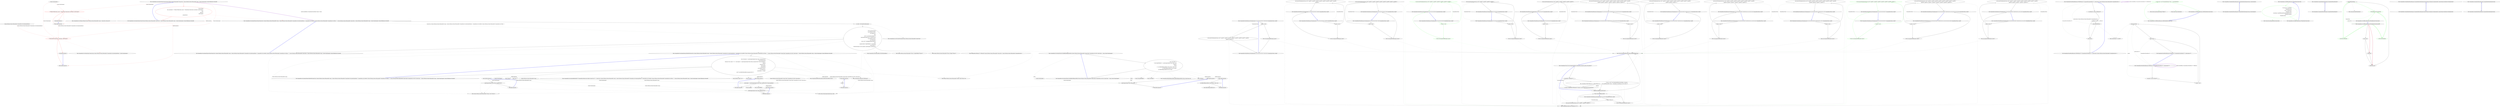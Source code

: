 digraph  {
n61 [label="System.StringComparer", span=""];
n62 [label="System.Collections.Generic.IEnumerable<CommandLine.Core.OptionSpecification>", span=""];
n63 [label="System.Collections.Generic.IEnumerable<string>", span=""];
n64 [label="System.StringComparer", span=""];
n65 [label="System.Collections.Generic.IEnumerable<System.Tuple<CommandLine.Core.Verb, System.Type>>", span=""];
n66 [label=string, span=""];
n67 [label="System.StringComparer", span=""];
n0 [cluster="CommandLine.Core.InstanceChooser.Choose(System.Collections.Generic.IEnumerable<System.Type>, System.Collections.Generic.IEnumerable<string>, System.StringComparer, System.Globalization.CultureInfo)", label="Entry CommandLine.Core.InstanceChooser.Choose(System.Collections.Generic.IEnumerable<System.Type>, System.Collections.Generic.IEnumerable<string>, System.StringComparer, System.Globalization.CultureInfo)", span="12-12"];
n1 [cluster="CommandLine.Core.InstanceChooser.Choose(System.Collections.Generic.IEnumerable<System.Type>, System.Collections.Generic.IEnumerable<string>, System.StringComparer, System.Globalization.CultureInfo)", color=red, community=0, label="0: return Choose(\r\n                (args, optionSpecs) => Tokenizer.Tokenize(args, name => NameLookup.Contains(name, optionSpecs, nameComparer)),\r\n                types,\r\n                arguments,\r\n                nameComparer,\r\n                parsingCulture);", span="18-23"];
n5 [cluster="lambda expression", color=red, community=0, label="0: Tokenizer.Tokenize(args, name => NameLookup.Contains(name, optionSpecs, nameComparer))", span="19-19"];
n9 [cluster="lambda expression", color=red, community=0, label="0: NameLookup.Contains(name, optionSpecs, nameComparer)", span="19-19"];
n2 [cluster="CommandLine.Core.InstanceChooser.Choose(System.Collections.Generic.IEnumerable<System.Type>, System.Collections.Generic.IEnumerable<string>, System.StringComparer, System.Globalization.CultureInfo)", label="Exit CommandLine.Core.InstanceChooser.Choose(System.Collections.Generic.IEnumerable<System.Type>, System.Collections.Generic.IEnumerable<string>, System.StringComparer, System.Globalization.CultureInfo)", span="12-12"];
n3 [cluster="CommandLine.Core.InstanceChooser.Choose(System.Func<System.Collections.Generic.IEnumerable<string>, System.Collections.Generic.IEnumerable<CommandLine.Core.OptionSpecification>, CommandLine.Core.StatePair<System.Collections.Generic.IEnumerable<CommandLine.Core.Token>>>, System.Collections.Generic.IEnumerable<System.Type>, System.Collections.Generic.IEnumerable<string>, System.StringComparer, System.Globalization.CultureInfo)", label="Entry CommandLine.Core.InstanceChooser.Choose(System.Func<System.Collections.Generic.IEnumerable<string>, System.Collections.Generic.IEnumerable<CommandLine.Core.OptionSpecification>, CommandLine.Core.StatePair<System.Collections.Generic.IEnumerable<CommandLine.Core.Token>>>, System.Collections.Generic.IEnumerable<System.Type>, System.Collections.Generic.IEnumerable<string>, System.StringComparer, System.Globalization.CultureInfo)", span="26-26"];
n4 [cluster="lambda expression", label="Entry lambda expression", span="19-19"];
n6 [cluster="lambda expression", label="Exit lambda expression", span="19-19"];
n7 [cluster="CommandLine.Core.Tokenizer.Tokenize(System.Collections.Generic.IEnumerable<string>, System.Func<string, bool>)", label="Entry CommandLine.Core.Tokenizer.Tokenize(System.Collections.Generic.IEnumerable<string>, System.Func<string, bool>)", span="11-11"];
n8 [cluster="lambda expression", label="Entry lambda expression", span="19-19"];
n10 [cluster="lambda expression", label="Exit lambda expression", span="19-19"];
n11 [cluster="CommandLine.Core.NameLookup.Contains(string, System.Collections.Generic.IEnumerable<CommandLine.Core.OptionSpecification>, System.StringComparer)", label="Entry CommandLine.Core.NameLookup.Contains(string, System.Collections.Generic.IEnumerable<CommandLine.Core.OptionSpecification>, System.StringComparer)", span="11-11"];
n12 [cluster="CommandLine.Core.InstanceChooser.Choose(System.Func<System.Collections.Generic.IEnumerable<string>, System.Collections.Generic.IEnumerable<CommandLine.Core.OptionSpecification>, CommandLine.Core.StatePair<System.Collections.Generic.IEnumerable<CommandLine.Core.Token>>>, System.Collections.Generic.IEnumerable<System.Type>, System.Collections.Generic.IEnumerable<string>, System.StringComparer, System.Globalization.CultureInfo)", label="var verbs = Verb.SelectFromTypes(types)", span="33-33"];
n13 [cluster="CommandLine.Core.InstanceChooser.Choose(System.Func<System.Collections.Generic.IEnumerable<string>, System.Collections.Generic.IEnumerable<CommandLine.Core.OptionSpecification>, CommandLine.Core.StatePair<System.Collections.Generic.IEnumerable<CommandLine.Core.Token>>>, System.Collections.Generic.IEnumerable<System.Type>, System.Collections.Generic.IEnumerable<string>, System.StringComparer, System.Globalization.CultureInfo)", label="return arguments.Empty()\r\n                ? new NotParsed<object>(\r\n                    new NullInstance(),\r\n                    types,\r\n                    new[] { new NoVerbSelectedError() })\r\n                : nameComparer.Equals(''help'', arguments.First())\r\n                   ? new NotParsed<object>(\r\n                       new NullInstance(),\r\n                       types, new[] { CreateHelpVerbRequestedError(\r\n                                        verbs,\r\n                                        arguments.Skip(1).SingleOrDefault() ?? string.Empty,\r\n                                        nameComparer) })\r\n                   : MatchVerb(tokenizer, verbs, arguments, nameComparer, parsingCulture);", span="35-47"];
n15 [cluster="CommandLine.Core.Verb.SelectFromTypes(System.Collections.Generic.IEnumerable<System.Type>)", label="Entry CommandLine.Core.Verb.SelectFromTypes(System.Collections.Generic.IEnumerable<System.Type>)", span="40-40"];
n14 [cluster="CommandLine.Core.InstanceChooser.Choose(System.Func<System.Collections.Generic.IEnumerable<string>, System.Collections.Generic.IEnumerable<CommandLine.Core.OptionSpecification>, CommandLine.Core.StatePair<System.Collections.Generic.IEnumerable<CommandLine.Core.Token>>>, System.Collections.Generic.IEnumerable<System.Type>, System.Collections.Generic.IEnumerable<string>, System.StringComparer, System.Globalization.CultureInfo)", label="Exit CommandLine.Core.InstanceChooser.Choose(System.Func<System.Collections.Generic.IEnumerable<string>, System.Collections.Generic.IEnumerable<CommandLine.Core.OptionSpecification>, CommandLine.Core.StatePair<System.Collections.Generic.IEnumerable<CommandLine.Core.Token>>>, System.Collections.Generic.IEnumerable<System.Type>, System.Collections.Generic.IEnumerable<string>, System.StringComparer, System.Globalization.CultureInfo)", span="26-26"];
n16 [cluster="System.Collections.Generic.IEnumerable<TSource>.Empty<TSource>()", label="Entry System.Collections.Generic.IEnumerable<TSource>.Empty<TSource>()", span="62-62"];
n17 [cluster="CommandLine.NotParsed<T>.NotParsed(T, System.Collections.Generic.IEnumerable<System.Type>, System.Collections.Generic.IEnumerable<CommandLine.Error>)", label="Entry CommandLine.NotParsed<T>.NotParsed(T, System.Collections.Generic.IEnumerable<System.Type>, System.Collections.Generic.IEnumerable<CommandLine.Error>)", span="136-136"];
n18 [cluster="CommandLine.NullInstance.NullInstance()", label="Entry CommandLine.NullInstance.NullInstance()", span="9-9"];
n19 [cluster="CommandLine.NoVerbSelectedError.NoVerbSelectedError()", label="Entry CommandLine.NoVerbSelectedError.NoVerbSelectedError()", span="406-406"];
n20 [cluster="System.Collections.Generic.IEnumerable<TSource>.First<TSource>()", label="Entry System.Collections.Generic.IEnumerable<TSource>.First<TSource>()", span="0-0"];
n21 [cluster="System.StringComparer.Equals(string, string)", label="Entry System.StringComparer.Equals(string, string)", span="0-0"];
n22 [cluster="System.Collections.Generic.IEnumerable<TSource>.Skip<TSource>(int)", label="Entry System.Collections.Generic.IEnumerable<TSource>.Skip<TSource>(int)", span="0-0"];
n23 [cluster="System.Collections.Generic.IEnumerable<TSource>.SingleOrDefault<TSource>()", label="Entry System.Collections.Generic.IEnumerable<TSource>.SingleOrDefault<TSource>()", span="0-0"];
n24 [cluster="CommandLine.Core.InstanceChooser.CreateHelpVerbRequestedError(System.Collections.Generic.IEnumerable<System.Tuple<CommandLine.Core.Verb, System.Type>>, string, System.StringComparer)", label="Entry CommandLine.Core.InstanceChooser.CreateHelpVerbRequestedError(System.Collections.Generic.IEnumerable<System.Tuple<CommandLine.Core.Verb, System.Type>>, string, System.StringComparer)", span="70-70"];
n25 [cluster="CommandLine.Core.InstanceChooser.MatchVerb(System.Func<System.Collections.Generic.IEnumerable<string>, System.Collections.Generic.IEnumerable<CommandLine.Core.OptionSpecification>, CommandLine.Core.StatePair<System.Collections.Generic.IEnumerable<CommandLine.Core.Token>>>, System.Collections.Generic.IEnumerable<System.Tuple<CommandLine.Core.Verb, System.Type>>, System.Collections.Generic.IEnumerable<string>, System.StringComparer, System.Globalization.CultureInfo)", label="Entry CommandLine.Core.InstanceChooser.MatchVerb(System.Func<System.Collections.Generic.IEnumerable<string>, System.Collections.Generic.IEnumerable<CommandLine.Core.OptionSpecification>, CommandLine.Core.StatePair<System.Collections.Generic.IEnumerable<CommandLine.Core.Token>>>, System.Collections.Generic.IEnumerable<System.Tuple<CommandLine.Core.Verb, System.Type>>, System.Collections.Generic.IEnumerable<string>, System.StringComparer, System.Globalization.CultureInfo)", span="50-50"];
n26 [cluster="CommandLine.Core.InstanceChooser.MatchVerb(System.Func<System.Collections.Generic.IEnumerable<string>, System.Collections.Generic.IEnumerable<CommandLine.Core.OptionSpecification>, CommandLine.Core.StatePair<System.Collections.Generic.IEnumerable<CommandLine.Core.Token>>>, System.Collections.Generic.IEnumerable<System.Tuple<CommandLine.Core.Verb, System.Type>>, System.Collections.Generic.IEnumerable<string>, System.StringComparer, System.Globalization.CultureInfo)", label="return verbs.Any(a => nameComparer.Equals(a.Item1.Name, arguments.First()))\r\n                ? InstanceBuilder.Build(\r\n                    Maybe.Just<Func<object>>(() => verbs.Single(v => nameComparer.Equals(v.Item1.Name, arguments.First())).Item2.AutoDefault()),\r\n                    tokenizer,\r\n                    arguments.Skip(1),\r\n                    nameComparer,\r\n                    parsingCulture)\r\n                : new NotParsed<object>(\r\n                    new NullInstance(),\r\n                    verbs.Select(v => v.Item2),\r\n                    new[] { new BadVerbSelectedError(arguments.First()) });", span="57-67"];
n35 [cluster="lambda expression", label="nameComparer.Equals(a.Item1.Name, arguments.First())", span="57-57"];
n38 [cluster="lambda expression", label="verbs.Single(v => nameComparer.Equals(v.Item1.Name, arguments.First())).Item2.AutoDefault()", span="59-59"];
n43 [cluster="lambda expression", label="nameComparer.Equals(v.Item1.Name, arguments.First())", span="59-59"];
n27 [cluster="CommandLine.Core.InstanceChooser.MatchVerb(System.Func<System.Collections.Generic.IEnumerable<string>, System.Collections.Generic.IEnumerable<CommandLine.Core.OptionSpecification>, CommandLine.Core.StatePair<System.Collections.Generic.IEnumerable<CommandLine.Core.Token>>>, System.Collections.Generic.IEnumerable<System.Tuple<CommandLine.Core.Verb, System.Type>>, System.Collections.Generic.IEnumerable<string>, System.StringComparer, System.Globalization.CultureInfo)", label="Exit CommandLine.Core.InstanceChooser.MatchVerb(System.Func<System.Collections.Generic.IEnumerable<string>, System.Collections.Generic.IEnumerable<CommandLine.Core.OptionSpecification>, CommandLine.Core.StatePair<System.Collections.Generic.IEnumerable<CommandLine.Core.Token>>>, System.Collections.Generic.IEnumerable<System.Tuple<CommandLine.Core.Verb, System.Type>>, System.Collections.Generic.IEnumerable<string>, System.StringComparer, System.Globalization.CultureInfo)", span="50-50"];
n28 [cluster="Unk.Any", label="Entry Unk.Any", span=""];
n29 [cluster="Unk.>", label="Entry Unk.>", span=""];
n30 [cluster="CommandLine.Core.InstanceBuilder.Build<T>(CommandLine.Infrastructure.Maybe<System.Func<T>>, System.Func<System.Collections.Generic.IEnumerable<string>, System.Collections.Generic.IEnumerable<CommandLine.Core.OptionSpecification>, CommandLine.Core.StatePair<System.Collections.Generic.IEnumerable<CommandLine.Core.Token>>>, System.Collections.Generic.IEnumerable<string>, System.StringComparer, System.Globalization.CultureInfo)", label="Entry CommandLine.Core.InstanceBuilder.Build<T>(CommandLine.Infrastructure.Maybe<System.Func<T>>, System.Func<System.Collections.Generic.IEnumerable<string>, System.Collections.Generic.IEnumerable<CommandLine.Core.OptionSpecification>, CommandLine.Core.StatePair<System.Collections.Generic.IEnumerable<CommandLine.Core.Token>>>, System.Collections.Generic.IEnumerable<string>, System.StringComparer, System.Globalization.CultureInfo)", span="34-34"];
n31 [cluster="NotParsed<object>.cstr", label="Entry NotParsed<object>.cstr", span=""];
n32 [cluster="Unk.Select", label="Entry Unk.Select", span=""];
n33 [cluster="CommandLine.BadVerbSelectedError.BadVerbSelectedError(string)", label="Entry CommandLine.BadVerbSelectedError.BadVerbSelectedError(string)", span="342-342"];
n34 [cluster="lambda expression", label="Entry lambda expression", span="57-57"];
n37 [cluster="lambda expression", label="Entry lambda expression", span="59-59"];
n45 [cluster="lambda expression", label="Entry lambda expression", span="66-66"];
n36 [cluster="lambda expression", label="Exit lambda expression", span="57-57"];
n39 [cluster="lambda expression", label="Exit lambda expression", span="59-59"];
n40 [cluster="Unk.Single", label="Entry Unk.Single", span=""];
n41 [cluster="Unk.AutoDefault", label="Entry Unk.AutoDefault", span=""];
n42 [cluster="lambda expression", label="Entry lambda expression", span="59-59"];
n44 [cluster="lambda expression", label="Exit lambda expression", span="59-59"];
n46 [cluster="lambda expression", label="v.Item2", span="66-66"];
n47 [cluster="lambda expression", label="Exit lambda expression", span="66-66"];
n48 [cluster="CommandLine.Core.InstanceChooser.CreateHelpVerbRequestedError(System.Collections.Generic.IEnumerable<System.Tuple<CommandLine.Core.Verb, System.Type>>, string, System.StringComparer)", label="return verb.Length > 0\r\n                      ? verbs.SingleOrDefault(v => nameComparer.Equals(v.Item1.Name, verb))\r\n                             .ToMaybe()\r\n                             .Return(\r\n                                 v => new HelpVerbRequestedError(v.Item1.Name, v.Item2, true),\r\n                                 new HelpVerbRequestedError(null, null, false))\r\n                      : new HelpVerbRequestedError(null, null, false);", span="75-81"];
n55 [cluster="lambda expression", label="nameComparer.Equals(v.Item1.Name, verb)", span="76-76"];
n49 [cluster="CommandLine.Core.InstanceChooser.CreateHelpVerbRequestedError(System.Collections.Generic.IEnumerable<System.Tuple<CommandLine.Core.Verb, System.Type>>, string, System.StringComparer)", label="Exit CommandLine.Core.InstanceChooser.CreateHelpVerbRequestedError(System.Collections.Generic.IEnumerable<System.Tuple<CommandLine.Core.Verb, System.Type>>, string, System.StringComparer)", span="70-70"];
n50 [cluster="Unk.SingleOrDefault", label="Entry Unk.SingleOrDefault", span=""];
n51 [cluster="Unk.ToMaybe", label="Entry Unk.ToMaybe", span=""];
n52 [cluster="CommandLine.HelpVerbRequestedError.HelpVerbRequestedError(string, System.Type, bool)", label="Entry CommandLine.HelpVerbRequestedError.HelpVerbRequestedError(string, System.Type, bool)", span="368-368"];
n53 [cluster="Unk.Return", label="Entry Unk.Return", span=""];
n54 [cluster="lambda expression", label="Entry lambda expression", span="76-76"];
n57 [cluster="lambda expression", label="Entry lambda expression", span="79-79"];
n56 [cluster="lambda expression", label="Exit lambda expression", span="76-76"];
n58 [cluster="lambda expression", label="new HelpVerbRequestedError(v.Item1.Name, v.Item2, true)", span="79-79"];
n59 [cluster="lambda expression", label="Exit lambda expression", span="79-79"];
n60 [cluster="HelpVerbRequestedError.cstr", label="Entry HelpVerbRequestedError.cstr", span=""];
m0_42 [cluster="CommandLine.ParserExtensions.ParseArguments<T1, T2, T3, T4, T5, T6, T7, T8, T9, T10>(CommandLine.Parser, string[])", file="InstanceChooserTests.cs", label="Entry CommandLine.ParserExtensions.ParseArguments<T1, T2, T3, T4, T5, T6, T7, T8, T9, T10>(CommandLine.Parser, string[])", span="221-221"];
m0_45 [cluster="CommandLine.ParserExtensions.ParseArguments<T1, T2, T3, T4, T5, T6, T7, T8, T9, T10>(CommandLine.Parser, string[])", file="InstanceChooserTests.cs", label="return parser.ParseArguments(args, new[] { typeof(T1), typeof(T2), typeof(T3), typeof(T4), typeof(T5), typeof(T6), typeof(T7), typeof(T8),\r\n                typeof(T9), typeof(T10) });", span="225-226"];
m0_44 [cluster="CommandLine.ParserExtensions.ParseArguments<T1, T2, T3, T4, T5, T6, T7, T8, T9, T10>(CommandLine.Parser, string[])", file="InstanceChooserTests.cs", label="throw new ArgumentNullException(''parser'');", span="223-223"];
m0_43 [cluster="CommandLine.ParserExtensions.ParseArguments<T1, T2, T3, T4, T5, T6, T7, T8, T9, T10>(CommandLine.Parser, string[])", file="InstanceChooserTests.cs", label="parser == null", span="223-223"];
m0_46 [cluster="CommandLine.ParserExtensions.ParseArguments<T1, T2, T3, T4, T5, T6, T7, T8, T9, T10>(CommandLine.Parser, string[])", file="InstanceChooserTests.cs", label="Exit CommandLine.ParserExtensions.ParseArguments<T1, T2, T3, T4, T5, T6, T7, T8, T9, T10>(CommandLine.Parser, string[])", span="221-221"];
m0_47 [cluster="CommandLine.ParserExtensions.ParseArguments<T1, T2, T3, T4, T5, T6, T7, T8, T9, T10, T11>(CommandLine.Parser, string[])", file="InstanceChooserTests.cs", label="Entry CommandLine.ParserExtensions.ParseArguments<T1, T2, T3, T4, T5, T6, T7, T8, T9, T10, T11>(CommandLine.Parser, string[])", span="251-251"];
m0_50 [cluster="CommandLine.ParserExtensions.ParseArguments<T1, T2, T3, T4, T5, T6, T7, T8, T9, T10, T11>(CommandLine.Parser, string[])", file="InstanceChooserTests.cs", label="return parser.ParseArguments(args, new[] { typeof(T1), typeof(T2), typeof(T3), typeof(T4), typeof(T5), typeof(T6), typeof(T7), typeof(T8),\r\n                typeof(T9), typeof(T10), typeof(T11) });", span="255-256"];
m0_49 [cluster="CommandLine.ParserExtensions.ParseArguments<T1, T2, T3, T4, T5, T6, T7, T8, T9, T10, T11>(CommandLine.Parser, string[])", file="InstanceChooserTests.cs", label="throw new ArgumentNullException(''parser'');", span="253-253"];
m0_48 [cluster="CommandLine.ParserExtensions.ParseArguments<T1, T2, T3, T4, T5, T6, T7, T8, T9, T10, T11>(CommandLine.Parser, string[])", file="InstanceChooserTests.cs", label="parser == null", span="253-253"];
m0_51 [cluster="CommandLine.ParserExtensions.ParseArguments<T1, T2, T3, T4, T5, T6, T7, T8, T9, T10, T11>(CommandLine.Parser, string[])", file="InstanceChooserTests.cs", label="Exit CommandLine.ParserExtensions.ParseArguments<T1, T2, T3, T4, T5, T6, T7, T8, T9, T10, T11>(CommandLine.Parser, string[])", span="251-251"];
m0_62 [cluster="CommandLine.ParserExtensions.ParseArguments<T1, T2, T3, T4, T5, T6, T7, T8, T9, T10, T11, T12, T13, T14>(CommandLine.Parser, string[])", file="InstanceChooserTests.cs", label="Entry CommandLine.ParserExtensions.ParseArguments<T1, T2, T3, T4, T5, T6, T7, T8, T9, T10, T11, T12, T13, T14>(CommandLine.Parser, string[])", span="347-347"];
m0_65 [cluster="CommandLine.ParserExtensions.ParseArguments<T1, T2, T3, T4, T5, T6, T7, T8, T9, T10, T11, T12, T13, T14>(CommandLine.Parser, string[])", file="InstanceChooserTests.cs", label="return parser.ParseArguments(args, new[] { typeof(T1), typeof(T2), typeof(T3), typeof(T4), typeof(T5), typeof(T6), typeof(T7), typeof(T8),\r\n                typeof(T9), typeof(T10), typeof(T11), typeof(T12), typeof(T13), typeof(T14) });", span="351-352"];
m0_64 [cluster="CommandLine.ParserExtensions.ParseArguments<T1, T2, T3, T4, T5, T6, T7, T8, T9, T10, T11, T12, T13, T14>(CommandLine.Parser, string[])", file="InstanceChooserTests.cs", label="throw new ArgumentNullException(''parser'');", span="349-349"];
m0_63 [cluster="CommandLine.ParserExtensions.ParseArguments<T1, T2, T3, T4, T5, T6, T7, T8, T9, T10, T11, T12, T13, T14>(CommandLine.Parser, string[])", file="InstanceChooserTests.cs", label="parser == null", span="349-349"];
m0_66 [cluster="CommandLine.ParserExtensions.ParseArguments<T1, T2, T3, T4, T5, T6, T7, T8, T9, T10, T11, T12, T13, T14>(CommandLine.Parser, string[])", file="InstanceChooserTests.cs", label="Exit CommandLine.ParserExtensions.ParseArguments<T1, T2, T3, T4, T5, T6, T7, T8, T9, T10, T11, T12, T13, T14>(CommandLine.Parser, string[])", span="347-347"];
m0_6 [cluster="CommandLine.Infrastructure.Maybe.Just<T>(T)", file="InstanceChooserTests.cs", label="Entry CommandLine.Infrastructure.Maybe.Just<T>(T)", span="68-68"];
m0_0 [cluster="CommandLine.Tests.Unit.Core.NameLookupTests.Lookup_name_of_sequence_option_with_separator()", file="InstanceChooserTests.cs", label="Entry CommandLine.Tests.Unit.Core.NameLookupTests.Lookup_name_of_sequence_option_with_separator()", span="14-14"];
m0_3 [cluster="CommandLine.Tests.Unit.Core.NameLookupTests.Lookup_name_of_sequence_option_with_separator()", file="InstanceChooserTests.cs", label="var result = NameLookup.WithSeparator(''string-seq'', specs, StringComparer.InvariantCulture)", span="22-22"];
m0_2 [cluster="CommandLine.Tests.Unit.Core.NameLookupTests.Lookup_name_of_sequence_option_with_separator()", file="InstanceChooserTests.cs", label="var specs = new[] { new OptionSpecification(string.Empty, ''string-seq'',\r\n                false, string.Empty, Maybe.Nothing<int>(), Maybe.Nothing<int>(), '.', null, typeof(IEnumerable<string>), string.Empty, string.Empty, new List<string>())}", span="18-19"];
m0_1 [cluster="CommandLine.Tests.Unit.Core.NameLookupTests.Lookup_name_of_sequence_option_with_separator()", file="InstanceChooserTests.cs", label="var expected = Maybe.Just(''.'')", span="17-17"];
m0_4 [cluster="CommandLine.Tests.Unit.Core.NameLookupTests.Lookup_name_of_sequence_option_with_separator()", file="InstanceChooserTests.cs", label="expected.ShouldBeEquivalentTo(result)", span="25-25"];
m0_27 [cluster="CommandLine.ParserExtensions.ParseArguments<T1, T2, T3, T4, T5, T6, T7>(CommandLine.Parser, string[])", file="InstanceChooserTests.cs", label="Entry CommandLine.ParserExtensions.ParseArguments<T1, T2, T3, T4, T5, T6, T7>(CommandLine.Parser, string[])", span="139-139"];
m0_28 [cluster="CommandLine.ParserExtensions.ParseArguments<T1, T2, T3, T4, T5, T6, T7>(CommandLine.Parser, string[])", color=green, community=0, file="InstanceChooserTests.cs", label="0: parser == null", span="141-141"];
m0_29 [cluster="CommandLine.ParserExtensions.ParseArguments<T1, T2, T3, T4, T5, T6, T7>(CommandLine.Parser, string[])", color=green, community=0, file="InstanceChooserTests.cs", label="0: throw new ArgumentNullException(''parser'');", span="141-141"];
m0_30 [cluster="CommandLine.ParserExtensions.ParseArguments<T1, T2, T3, T4, T5, T6, T7>(CommandLine.Parser, string[])", color=green, community=0, file="InstanceChooserTests.cs", label="0: return parser.ParseArguments(args, new[] { typeof(T1), typeof(T2), typeof(T3), typeof(T4), typeof(T5), typeof(T6), typeof(T7) });", span="143-143"];
m0_31 [cluster="CommandLine.ParserExtensions.ParseArguments<T1, T2, T3, T4, T5, T6, T7>(CommandLine.Parser, string[])", file="InstanceChooserTests.cs", label="Exit CommandLine.ParserExtensions.ParseArguments<T1, T2, T3, T4, T5, T6, T7>(CommandLine.Parser, string[])", span="139-139"];
m0_37 [cluster="CommandLine.ParserExtensions.ParseArguments<T1, T2, T3, T4, T5, T6, T7, T8, T9>(CommandLine.Parser, string[])", file="InstanceChooserTests.cs", label="Entry CommandLine.ParserExtensions.ParseArguments<T1, T2, T3, T4, T5, T6, T7, T8, T9>(CommandLine.Parser, string[])", span="192-192"];
m0_40 [cluster="CommandLine.ParserExtensions.ParseArguments<T1, T2, T3, T4, T5, T6, T7, T8, T9>(CommandLine.Parser, string[])", file="InstanceChooserTests.cs", label="return parser.ParseArguments(args, new[] { typeof(T1), typeof(T2), typeof(T3), typeof(T4), typeof(T5), typeof(T6), typeof(T7), typeof(T8),\r\n                typeof(T9) });", span="196-197"];
m0_39 [cluster="CommandLine.ParserExtensions.ParseArguments<T1, T2, T3, T4, T5, T6, T7, T8, T9>(CommandLine.Parser, string[])", file="InstanceChooserTests.cs", label="throw new ArgumentNullException(''parser'');", span="194-194"];
m0_38 [cluster="CommandLine.ParserExtensions.ParseArguments<T1, T2, T3, T4, T5, T6, T7, T8, T9>(CommandLine.Parser, string[])", file="InstanceChooserTests.cs", label="parser == null", span="194-194"];
m0_41 [cluster="CommandLine.ParserExtensions.ParseArguments<T1, T2, T3, T4, T5, T6, T7, T8, T9>(CommandLine.Parser, string[])", file="InstanceChooserTests.cs", label="Exit CommandLine.ParserExtensions.ParseArguments<T1, T2, T3, T4, T5, T6, T7, T8, T9>(CommandLine.Parser, string[])", span="192-192"];
m0_22 [cluster="CommandLine.ParserExtensions.ParseArguments<T1, T2, T3, T4, T5, T6>(CommandLine.Parser, string[])", file="InstanceChooserTests.cs", label="Entry CommandLine.ParserExtensions.ParseArguments<T1, T2, T3, T4, T5, T6>(CommandLine.Parser, string[])", span="114-114"];
m0_23 [cluster="CommandLine.ParserExtensions.ParseArguments<T1, T2, T3, T4, T5, T6>(CommandLine.Parser, string[])", color=green, community=0, file="InstanceChooserTests.cs", label="0: parser == null", span="116-116"];
m0_24 [cluster="CommandLine.ParserExtensions.ParseArguments<T1, T2, T3, T4, T5, T6>(CommandLine.Parser, string[])", color=green, community=0, file="InstanceChooserTests.cs", label="0: throw new ArgumentNullException(''parser'');", span="116-116"];
m0_25 [cluster="CommandLine.ParserExtensions.ParseArguments<T1, T2, T3, T4, T5, T6>(CommandLine.Parser, string[])", color=green, community=0, file="InstanceChooserTests.cs", label="0: return parser.ParseArguments(args, new[] { typeof(T1), typeof(T2), typeof(T3), typeof(T4), typeof(T5), typeof(T6) });", span="118-118"];
m0_26 [cluster="CommandLine.ParserExtensions.ParseArguments<T1, T2, T3, T4, T5, T6>(CommandLine.Parser, string[])", file="InstanceChooserTests.cs", label="Exit CommandLine.ParserExtensions.ParseArguments<T1, T2, T3, T4, T5, T6>(CommandLine.Parser, string[])", span="114-114"];
m0_12 [cluster="CommandLine.ParserExtensions.ParseArguments<T1, T2, T3, T4>(CommandLine.Parser, string[])", file="InstanceChooserTests.cs", label="Entry CommandLine.ParserExtensions.ParseArguments<T1, T2, T3, T4>(CommandLine.Parser, string[])", span="67-67"];
m0_15 [cluster="CommandLine.ParserExtensions.ParseArguments<T1, T2, T3, T4>(CommandLine.Parser, string[])", file="InstanceChooserTests.cs", label="return parser.ParseArguments(args, new[] { typeof(T1), typeof(T2), typeof(T3), typeof(T4) });", span="71-71"];
m0_14 [cluster="CommandLine.ParserExtensions.ParseArguments<T1, T2, T3, T4>(CommandLine.Parser, string[])", file="InstanceChooserTests.cs", label="throw new ArgumentNullException(''parser'');", span="69-69"];
m0_13 [cluster="CommandLine.ParserExtensions.ParseArguments<T1, T2, T3, T4>(CommandLine.Parser, string[])", file="InstanceChooserTests.cs", label="parser == null", span="69-69"];
m0_16 [cluster="CommandLine.ParserExtensions.ParseArguments<T1, T2, T3, T4>(CommandLine.Parser, string[])", file="InstanceChooserTests.cs", label="Exit CommandLine.ParserExtensions.ParseArguments<T1, T2, T3, T4>(CommandLine.Parser, string[])", span="67-67"];
m0_10 [cluster="CommandLine.ParserExtensions.ParseArguments<T1, T2, T3>(CommandLine.Parser, string[])", file="InstanceChooserTests.cs", label="return parser.ParseArguments(args, new[] { typeof(T1), typeof(T2), typeof(T3) });", span="49-49"];
m0_17 [cluster="CommandLine.ParserExtensions.ParseArguments<T1, T2, T3, T4, T5>(CommandLine.Parser, string[])", file="InstanceChooserTests.cs", label="Entry CommandLine.ParserExtensions.ParseArguments<T1, T2, T3, T4, T5>(CommandLine.Parser, string[])", span="90-90"];
m0_20 [cluster="CommandLine.ParserExtensions.ParseArguments<T1, T2, T3, T4, T5>(CommandLine.Parser, string[])", file="InstanceChooserTests.cs", label="return parser.ParseArguments(args, new[] { typeof(T1), typeof(T2), typeof(T3), typeof(T4), typeof(T5) });", span="94-94"];
m0_19 [cluster="CommandLine.ParserExtensions.ParseArguments<T1, T2, T3, T4, T5>(CommandLine.Parser, string[])", file="InstanceChooserTests.cs", label="throw new ArgumentNullException(''parser'');", span="92-92"];
m0_18 [cluster="CommandLine.ParserExtensions.ParseArguments<T1, T2, T3, T4, T5>(CommandLine.Parser, string[])", file="InstanceChooserTests.cs", label="parser == null", span="92-92"];
m0_21 [cluster="CommandLine.ParserExtensions.ParseArguments<T1, T2, T3, T4, T5>(CommandLine.Parser, string[])", file="InstanceChooserTests.cs", label="Exit CommandLine.ParserExtensions.ParseArguments<T1, T2, T3, T4, T5>(CommandLine.Parser, string[])", span="90-90"];
m0_67 [cluster="CommandLine.ParserExtensions.ParseArguments<T1, T2, T3, T4, T5, T6, T7, T8, T9, T10, T11, T12, T13, T14, T15>(CommandLine.Parser, string[])", file="InstanceChooserTests.cs", label="Entry CommandLine.ParserExtensions.ParseArguments<T1, T2, T3, T4, T5, T6, T7, T8, T9, T10, T11, T12, T13, T14, T15>(CommandLine.Parser, string[])", span="381-381"];
m0_70 [cluster="CommandLine.ParserExtensions.ParseArguments<T1, T2, T3, T4, T5, T6, T7, T8, T9, T10, T11, T12, T13, T14, T15>(CommandLine.Parser, string[])", file="InstanceChooserTests.cs", label="return parser.ParseArguments(args, new[] { typeof(T1), typeof(T2), typeof(T3), typeof(T4), typeof(T5), typeof(T6), typeof(T7), typeof(T8),\r\n                typeof(T9), typeof(T10), typeof(T11), typeof(T12), typeof(T13), typeof(T14), typeof(T15) });", span="385-386"];
m0_69 [cluster="CommandLine.ParserExtensions.ParseArguments<T1, T2, T3, T4, T5, T6, T7, T8, T9, T10, T11, T12, T13, T14, T15>(CommandLine.Parser, string[])", file="InstanceChooserTests.cs", label="throw new ArgumentNullException(''parser'');", span="383-383"];
m0_68 [cluster="CommandLine.ParserExtensions.ParseArguments<T1, T2, T3, T4, T5, T6, T7, T8, T9, T10, T11, T12, T13, T14, T15>(CommandLine.Parser, string[])", file="InstanceChooserTests.cs", label="parser == null", span="383-383"];
m0_71 [cluster="CommandLine.ParserExtensions.ParseArguments<T1, T2, T3, T4, T5, T6, T7, T8, T9, T10, T11, T12, T13, T14, T15>(CommandLine.Parser, string[])", file="InstanceChooserTests.cs", label="Exit CommandLine.ParserExtensions.ParseArguments<T1, T2, T3, T4, T5, T6, T7, T8, T9, T10, T11, T12, T13, T14, T15>(CommandLine.Parser, string[])", span="381-381"];
m0_5 [cluster="System.ArgumentNullException.ArgumentNullException(string)", file="InstanceChooserTests.cs", label="Entry System.ArgumentNullException.ArgumentNullException(string)", span="0-0"];
m0_9 [cluster="CommandLine.ParserExtensions.ParseArguments<T1, T2, T3>(CommandLine.Parser, string[])", file="InstanceChooserTests.cs", label="throw new ArgumentNullException(''parser'');", span="47-47"];
m0_8 [cluster="CommandLine.ParserExtensions.ParseArguments<T1, T2, T3>(CommandLine.Parser, string[])", file="InstanceChooserTests.cs", label="parser == null", span="47-47"];
m0_52 [cluster="CommandLine.ParserExtensions.ParseArguments<T1, T2, T3, T4, T5, T6, T7, T8, T9, T10, T11, T12>(CommandLine.Parser, string[])", file="InstanceChooserTests.cs", label="Entry CommandLine.ParserExtensions.ParseArguments<T1, T2, T3, T4, T5, T6, T7, T8, T9, T10, T11, T12>(CommandLine.Parser, string[])", span="282-282"];
m0_55 [cluster="CommandLine.ParserExtensions.ParseArguments<T1, T2, T3, T4, T5, T6, T7, T8, T9, T10, T11, T12>(CommandLine.Parser, string[])", file="InstanceChooserTests.cs", label="return parser.ParseArguments(args, new[] { typeof(T1), typeof(T2), typeof(T3), typeof(T4), typeof(T5), typeof(T6), typeof(T7), typeof(T8),\r\n                typeof(T9), typeof(T10), typeof(T11), typeof(T12) });", span="286-287"];
m0_54 [cluster="CommandLine.ParserExtensions.ParseArguments<T1, T2, T3, T4, T5, T6, T7, T8, T9, T10, T11, T12>(CommandLine.Parser, string[])", file="InstanceChooserTests.cs", label="throw new ArgumentNullException(''parser'');", span="284-284"];
m0_53 [cluster="CommandLine.ParserExtensions.ParseArguments<T1, T2, T3, T4, T5, T6, T7, T8, T9, T10, T11, T12>(CommandLine.Parser, string[])", file="InstanceChooserTests.cs", label="parser == null", span="284-284"];
m0_56 [cluster="CommandLine.ParserExtensions.ParseArguments<T1, T2, T3, T4, T5, T6, T7, T8, T9, T10, T11, T12>(CommandLine.Parser, string[])", file="InstanceChooserTests.cs", label="Exit CommandLine.ParserExtensions.ParseArguments<T1, T2, T3, T4, T5, T6, T7, T8, T9, T10, T11, T12>(CommandLine.Parser, string[])", span="282-282"];
m0_72 [cluster="CommandLine.ParserExtensions.ParseArguments<T1, T2, T3, T4, T5, T6, T7, T8, T9, T10, T11, T12, T13, T14, T15, T16>(CommandLine.Parser, string[])", file="InstanceChooserTests.cs", label="Entry CommandLine.ParserExtensions.ParseArguments<T1, T2, T3, T4, T5, T6, T7, T8, T9, T10, T11, T12, T13, T14, T15, T16>(CommandLine.Parser, string[])", span="416-416"];
m0_75 [cluster="CommandLine.ParserExtensions.ParseArguments<T1, T2, T3, T4, T5, T6, T7, T8, T9, T10, T11, T12, T13, T14, T15, T16>(CommandLine.Parser, string[])", file="InstanceChooserTests.cs", label="return parser.ParseArguments(args, new[] { typeof(T1), typeof(T2), typeof(T3), typeof(T4), typeof(T5), typeof(T6), typeof(T7), typeof(T8),\r\n                typeof(T9), typeof(T10), typeof(T11), typeof(T12), typeof(T13), typeof(T14), typeof(T15), typeof(T16) });", span="420-421"];
m0_74 [cluster="CommandLine.ParserExtensions.ParseArguments<T1, T2, T3, T4, T5, T6, T7, T8, T9, T10, T11, T12, T13, T14, T15, T16>(CommandLine.Parser, string[])", file="InstanceChooserTests.cs", label="throw new ArgumentNullException(''parser'');", span="418-418"];
m0_73 [cluster="CommandLine.ParserExtensions.ParseArguments<T1, T2, T3, T4, T5, T6, T7, T8, T9, T10, T11, T12, T13, T14, T15, T16>(CommandLine.Parser, string[])", file="InstanceChooserTests.cs", label="parser == null", span="418-418"];
m0_76 [cluster="CommandLine.ParserExtensions.ParseArguments<T1, T2, T3, T4, T5, T6, T7, T8, T9, T10, T11, T12, T13, T14, T15, T16>(CommandLine.Parser, string[])", file="InstanceChooserTests.cs", label="Exit CommandLine.ParserExtensions.ParseArguments<T1, T2, T3, T4, T5, T6, T7, T8, T9, T10, T11, T12, T13, T14, T15, T16>(CommandLine.Parser, string[])", span="416-416"];
m0_57 [cluster="CommandLine.ParserExtensions.ParseArguments<T1, T2, T3, T4, T5, T6, T7, T8, T9, T10, T11, T12, T13>(CommandLine.Parser, string[])", file="InstanceChooserTests.cs", label="Entry CommandLine.ParserExtensions.ParseArguments<T1, T2, T3, T4, T5, T6, T7, T8, T9, T10, T11, T12, T13>(CommandLine.Parser, string[])", span="314-314"];
m0_60 [cluster="CommandLine.ParserExtensions.ParseArguments<T1, T2, T3, T4, T5, T6, T7, T8, T9, T10, T11, T12, T13>(CommandLine.Parser, string[])", file="InstanceChooserTests.cs", label="return parser.ParseArguments(args, new[] { typeof(T1), typeof(T2), typeof(T3), typeof(T4), typeof(T5), typeof(T6), typeof(T7), typeof(T8),\r\n                typeof(T9), typeof(T10), typeof(T11), typeof(T12), typeof(T13) });", span="318-319"];
m0_59 [cluster="CommandLine.ParserExtensions.ParseArguments<T1, T2, T3, T4, T5, T6, T7, T8, T9, T10, T11, T12, T13>(CommandLine.Parser, string[])", file="InstanceChooserTests.cs", label="throw new ArgumentNullException(''parser'');", span="316-316"];
m0_58 [cluster="CommandLine.ParserExtensions.ParseArguments<T1, T2, T3, T4, T5, T6, T7, T8, T9, T10, T11, T12, T13>(CommandLine.Parser, string[])", file="InstanceChooserTests.cs", label="parser == null", span="316-316"];
m0_61 [cluster="CommandLine.ParserExtensions.ParseArguments<T1, T2, T3, T4, T5, T6, T7, T8, T9, T10, T11, T12, T13>(CommandLine.Parser, string[])", file="InstanceChooserTests.cs", label="Exit CommandLine.ParserExtensions.ParseArguments<T1, T2, T3, T4, T5, T6, T7, T8, T9, T10, T11, T12, T13>(CommandLine.Parser, string[])", span="314-314"];
m0_7 [cluster="CommandLine.ParserExtensions.ParseArguments<T1, T2, T3>(CommandLine.Parser, string[])", file="InstanceChooserTests.cs", label="Entry CommandLine.ParserExtensions.ParseArguments<T1, T2, T3>(CommandLine.Parser, string[])", span="45-45"];
m0_11 [cluster="Unk.ShouldBeEquivalentTo", file="InstanceChooserTests.cs", label="Entry Unk.ShouldBeEquivalentTo", span=""];
m0_32 [cluster="CommandLine.ParserExtensions.ParseArguments<T1, T2, T3, T4, T5, T6, T7, T8>(CommandLine.Parser, string[])", file="InstanceChooserTests.cs", label="Entry CommandLine.ParserExtensions.ParseArguments<T1, T2, T3, T4, T5, T6, T7, T8>(CommandLine.Parser, string[])", span="165-165"];
m0_35 [cluster="CommandLine.ParserExtensions.ParseArguments<T1, T2, T3, T4, T5, T6, T7, T8>(CommandLine.Parser, string[])", file="InstanceChooserTests.cs", label="return parser.ParseArguments(args, new[] { typeof(T1), typeof(T2), typeof(T3), typeof(T4), typeof(T5), typeof(T6), typeof(T7), typeof(T8) });", span="169-169"];
m0_34 [cluster="CommandLine.ParserExtensions.ParseArguments<T1, T2, T3, T4, T5, T6, T7, T8>(CommandLine.Parser, string[])", file="InstanceChooserTests.cs", label="throw new ArgumentNullException(''parser'');", span="167-167"];
m0_33 [cluster="CommandLine.ParserExtensions.ParseArguments<T1, T2, T3, T4, T5, T6, T7, T8>(CommandLine.Parser, string[])", file="InstanceChooserTests.cs", label="parser == null", span="167-167"];
m0_36 [cluster="CommandLine.ParserExtensions.ParseArguments<T1, T2, T3, T4, T5, T6, T7, T8>(CommandLine.Parser, string[])", file="InstanceChooserTests.cs", label="Exit CommandLine.ParserExtensions.ParseArguments<T1, T2, T3, T4, T5, T6, T7, T8>(CommandLine.Parser, string[])", span="165-165"];
m2_7 [cluster="CommandLine.ParserResultExtensions.WithNotParsed<T>(CommandLine.ParserResult<T>, System.Action<System.Collections.Generic.IEnumerable<CommandLine.Error>>)", file="ParserResultExtensions.cs", label="Entry CommandLine.ParserResultExtensions.WithNotParsed<T>(CommandLine.ParserResult<T>, System.Action<System.Collections.Generic.IEnumerable<CommandLine.Error>>)", span="38-38"];
m2_8 [cluster="CommandLine.ParserResultExtensions.WithNotParsed<T>(CommandLine.ParserResult<T>, System.Action<System.Collections.Generic.IEnumerable<CommandLine.Error>>)", file="ParserResultExtensions.cs", label="var notParsed = result as NotParsed<T>", span="40-40"];
m2_10 [cluster="CommandLine.ParserResultExtensions.WithNotParsed<T>(CommandLine.ParserResult<T>, System.Action<System.Collections.Generic.IEnumerable<CommandLine.Error>>)", file="ParserResultExtensions.cs", label="action(notParsed.Errors)", span="43-43"];
m2_11 [cluster="CommandLine.ParserResultExtensions.WithNotParsed<T>(CommandLine.ParserResult<T>, System.Action<System.Collections.Generic.IEnumerable<CommandLine.Error>>)", file="ParserResultExtensions.cs", label="return result;", span="45-45"];
m2_9 [cluster="CommandLine.ParserResultExtensions.WithNotParsed<T>(CommandLine.ParserResult<T>, System.Action<System.Collections.Generic.IEnumerable<CommandLine.Error>>)", file="ParserResultExtensions.cs", label="notParsed != null", span="41-41"];
m2_12 [cluster="CommandLine.ParserResultExtensions.WithNotParsed<T>(CommandLine.ParserResult<T>, System.Action<System.Collections.Generic.IEnumerable<CommandLine.Error>>)", file="ParserResultExtensions.cs", label="Exit CommandLine.ParserResultExtensions.WithNotParsed<T>(CommandLine.ParserResult<T>, System.Action<System.Collections.Generic.IEnumerable<CommandLine.Error>>)", span="38-38"];
m2_0 [cluster="CommandLine.ParserResultExtensions.WithParsed<T>(CommandLine.ParserResult<T>, System.Action<T>)", file="ParserResultExtensions.cs", label="Entry CommandLine.ParserResultExtensions.WithParsed<T>(CommandLine.ParserResult<T>, System.Action<T>)", span="20-20"];
m2_1 [cluster="CommandLine.ParserResultExtensions.WithParsed<T>(CommandLine.ParserResult<T>, System.Action<T>)", file="ParserResultExtensions.cs", label="var parsed = result as Parsed<T>", span="22-22"];
m2_3 [cluster="CommandLine.ParserResultExtensions.WithParsed<T>(CommandLine.ParserResult<T>, System.Action<T>)", file="ParserResultExtensions.cs", label="action(parsed.Value)", span="25-25"];
m2_4 [cluster="CommandLine.ParserResultExtensions.WithParsed<T>(CommandLine.ParserResult<T>, System.Action<T>)", file="ParserResultExtensions.cs", label="return result;", span="27-27"];
m2_2 [cluster="CommandLine.ParserResultExtensions.WithParsed<T>(CommandLine.ParserResult<T>, System.Action<T>)", file="ParserResultExtensions.cs", label="parsed != null", span="23-23"];
m2_5 [cluster="CommandLine.ParserResultExtensions.WithParsed<T>(CommandLine.ParserResult<T>, System.Action<T>)", file="ParserResultExtensions.cs", label="Exit CommandLine.ParserResultExtensions.WithParsed<T>(CommandLine.ParserResult<T>, System.Action<T>)", span="20-20"];
m2_6 [cluster="System.Action<T>.Invoke(T)", file="ParserResultExtensions.cs", label="Entry System.Action<T>.Invoke(T)", span="0-0"];
m3_43 [cluster="System.Linq.Enumerable.Empty<TResult>()", file="ParserResultExtensionsTests.cs", label="Entry System.Linq.Enumerable.Empty<TResult>()", span="0-0"];
m3_4 [cluster="CommandLine.CommandLineParserException.CommandLineParserException(string, System.Exception)", file="ParserResultExtensionsTests.cs", label="Entry CommandLine.CommandLineParserException.CommandLineParserException(string, System.Exception)", span="65-65"];
m3_5 [cluster="CommandLine.CommandLineParserException.CommandLineParserException(string, System.Exception)", file="ParserResultExtensionsTests.cs", label="Exit CommandLine.CommandLineParserException.CommandLineParserException(string, System.Exception)", span="65-65"];
m3_44 [cluster="System.Type.GetInterfaces()", file="ParserResultExtensionsTests.cs", label="Entry System.Type.GetInterfaces()", span="0-0"];
m3_45 [cluster="CommandLine.Core.ReflectionExtensions.ToTargetType(System.Type)", file="ParserResultExtensionsTests.cs", label="Entry CommandLine.Core.ReflectionExtensions.ToTargetType(System.Type)", span="71-71"];
m3_46 [cluster="CommandLine.Core.ReflectionExtensions.ToTargetType(System.Type)", color=green, community=0, file="ParserResultExtensionsTests.cs", label="0: return type == typeof(bool)\r\n                       ? TargetType.Switch\r\n                       : type == typeof(string)\r\n                             ? TargetType.Scalar\r\n                             : type.IsArray || typeof(IEnumerable).IsAssignableFrom(type)\r\n                                   ? TargetType.Sequence\r\n                                   : TargetType.Scalar;", span="73-79"];
m3_47 [cluster="CommandLine.Core.ReflectionExtensions.ToTargetType(System.Type)", file="ParserResultExtensionsTests.cs", label="Exit CommandLine.Core.ReflectionExtensions.ToTargetType(System.Type)", span="71-71"];
m3_40 [cluster="CommandLine.Core.ReflectionExtensions.SafeGetInterfaces(System.Type)", file="ParserResultExtensionsTests.cs", label="Entry CommandLine.Core.ReflectionExtensions.SafeGetInterfaces(System.Type)", span="66-66"];
m3_41 [cluster="CommandLine.Core.ReflectionExtensions.SafeGetInterfaces(System.Type)", color=green, community=0, file="ParserResultExtensionsTests.cs", label="0: return type == null ? Enumerable.Empty<Type>() : type.GetInterfaces();", span="68-68"];
m3_42 [cluster="CommandLine.Core.ReflectionExtensions.SafeGetInterfaces(System.Type)", file="ParserResultExtensionsTests.cs", label="Exit CommandLine.Core.ReflectionExtensions.SafeGetInterfaces(System.Type)", span="66-66"];
m3_0 [cluster="CommandLine.CommandLineParserException.CommandLineParserException()", file="ParserResultExtensionsTests.cs", label="Entry CommandLine.CommandLineParserException.CommandLineParserException()", span="45-45"];
m3_1 [cluster="CommandLine.CommandLineParserException.CommandLineParserException()", file="ParserResultExtensionsTests.cs", label="Exit CommandLine.CommandLineParserException.CommandLineParserException()", span="45-45"];
m3_39 [cluster="System.Type.SafeGetInterfaces()", file="ParserResultExtensionsTests.cs", label="Entry System.Type.SafeGetInterfaces()", span="66-66"];
m3_30 [cluster="CommandLine.Core.ReflectionExtensions.FlattenHierarchy(System.Type)", file="ParserResultExtensionsTests.cs", label="Entry CommandLine.Core.ReflectionExtensions.FlattenHierarchy(System.Type)", span="49-49"];
m3_35 [cluster="CommandLine.Core.ReflectionExtensions.FlattenHierarchy(System.Type)", color=green, community=0, file="ParserResultExtensionsTests.cs", label="1: yield return @interface;", span="58-58"];
m3_34 [cluster="CommandLine.Core.ReflectionExtensions.FlattenHierarchy(System.Type)", file="ParserResultExtensionsTests.cs", label="type.SafeGetInterfaces()", span="56-56"];
m3_37 [cluster="CommandLine.Core.ReflectionExtensions.FlattenHierarchy(System.Type)", color=green, community=0, file="ParserResultExtensionsTests.cs", label="1: yield return @interface;", span="62-62"];
m3_36 [cluster="CommandLine.Core.ReflectionExtensions.FlattenHierarchy(System.Type)", color=green, community=0, file="ParserResultExtensionsTests.cs", label="2: FlattenHierarchy(type.BaseType)", span="60-60"];
m3_31 [cluster="CommandLine.Core.ReflectionExtensions.FlattenHierarchy(System.Type)", file="ParserResultExtensionsTests.cs", label="type == null", span="51-51"];
m3_32 [cluster="CommandLine.Core.ReflectionExtensions.FlattenHierarchy(System.Type)", file="ParserResultExtensionsTests.cs", label="yield break;", span="53-53"];
m3_33 [cluster="CommandLine.Core.ReflectionExtensions.FlattenHierarchy(System.Type)", file="ParserResultExtensionsTests.cs", label="yield return type;", span="55-55"];
m3_38 [cluster="CommandLine.Core.ReflectionExtensions.FlattenHierarchy(System.Type)", file="ParserResultExtensionsTests.cs", label="Exit CommandLine.Core.ReflectionExtensions.FlattenHierarchy(System.Type)", span="49-49"];
m3_48 [cluster="System.Type.IsAssignableFrom(System.Type)", file="ParserResultExtensionsTests.cs", label="Entry System.Type.IsAssignableFrom(System.Type)", span="0-0"];
m3_6 [cluster="CommandLine.CommandLineParserException.CommandLineParserException(System.Runtime.Serialization.SerializationInfo, System.Runtime.Serialization.StreamingContext)", file="ParserResultExtensionsTests.cs", label="Entry CommandLine.CommandLineParserException.CommandLineParserException(System.Runtime.Serialization.SerializationInfo, System.Runtime.Serialization.StreamingContext)", span="76-76"];
m3_7 [cluster="CommandLine.CommandLineParserException.CommandLineParserException(System.Runtime.Serialization.SerializationInfo, System.Runtime.Serialization.StreamingContext)", file="ParserResultExtensionsTests.cs", label="Exit CommandLine.CommandLineParserException.CommandLineParserException(System.Runtime.Serialization.SerializationInfo, System.Runtime.Serialization.StreamingContext)", span="76-76"];
m3_2 [cluster="CommandLine.CommandLineParserException.CommandLineParserException(string)", file="ParserResultExtensionsTests.cs", label="Entry CommandLine.CommandLineParserException.CommandLineParserException(string)", span="54-54"];
m3_3 [cluster="CommandLine.CommandLineParserException.CommandLineParserException(string)", file="ParserResultExtensionsTests.cs", label="Exit CommandLine.CommandLineParserException.CommandLineParserException(string)", span="54-54"];
n61 -> n5  [color=red, key=1, label="System.StringComparer", style=dashed];
n61 -> n9  [color=red, key=1, label="System.StringComparer", style=dashed];
n62 -> n9  [color=red, key=1, label="System.Collections.Generic.IEnumerable<CommandLine.Core.OptionSpecification>", style=dashed];
n63 -> n35  [color=darkseagreen4, key=1, label="System.Collections.Generic.IEnumerable<string>", style=dashed];
n63 -> n38  [color=darkseagreen4, key=1, label="System.Collections.Generic.IEnumerable<string>", style=dashed];
n63 -> n43  [color=darkseagreen4, key=1, label="System.Collections.Generic.IEnumerable<string>", style=dashed];
n64 -> n35  [color=darkseagreen4, key=1, label="System.StringComparer", style=dashed];
n64 -> n38  [color=darkseagreen4, key=1, label="System.StringComparer", style=dashed];
n64 -> n43  [color=darkseagreen4, key=1, label="System.StringComparer", style=dashed];
n65 -> n38  [color=darkseagreen4, key=1, label="System.Collections.Generic.IEnumerable<System.Tuple<CommandLine.Core.Verb, System.Type>>", style=dashed];
n66 -> n55  [color=darkseagreen4, key=1, label=string, style=dashed];
n67 -> n55  [color=darkseagreen4, key=1, label="System.StringComparer", style=dashed];
n0 -> n1  [color=red, key=0, style=solid];
n0 -> n5  [color=red, key=1, label="System.StringComparer", style=dashed];
n0 -> n9  [color=red, key=1, label="System.StringComparer", style=dashed];
n0 -> n3  [color=darkorchid, key=3, label="method methodReturn CommandLine.ParserResult<object> Choose", style=bold];
n1 -> n2  [color=red, key=0, style=solid];
n1 -> n3  [color=red, key=2, style=dotted];
n1 -> n4  [color=red, key=1, label="lambda expression", style=dashed];
n5 -> n6  [color=red, key=0, style=solid];
n5 -> n7  [color=red, key=2, style=dotted];
n5 -> n8  [color=red, key=1, label="lambda expression", style=dashed];
n9 -> n10  [color=red, key=0, style=solid];
n9 -> n11  [color=red, key=2, style=dotted];
n2 -> n0  [color=blue, key=0, style=bold];
n3 -> n12  [key=0, style=solid];
n3 -> n13  [color=darkseagreen4, key=1, label="System.Func<System.Collections.Generic.IEnumerable<string>, System.Collections.Generic.IEnumerable<CommandLine.Core.OptionSpecification>, CommandLine.Core.StatePair<System.Collections.Generic.IEnumerable<CommandLine.Core.Token>>>", style=dashed];
n4 -> n5  [color=red, key=0, style=solid];
n4 -> n9  [color=red, key=1, label="System.Collections.Generic.IEnumerable<CommandLine.Core.OptionSpecification>", style=dashed];
n6 -> n4  [color=blue, key=0, style=bold];
n8 -> n9  [color=red, key=0, style=solid];
n10 -> n8  [color=blue, key=0, style=bold];
n12 -> n13  [key=0, style=solid];
n12 -> n15  [key=2, style=dotted];
n13 -> n14  [key=0, style=solid];
n13 -> n16  [key=2, style=dotted];
n13 -> n17  [key=2, style=dotted];
n13 -> n18  [key=2, style=dotted];
n13 -> n19  [key=2, style=dotted];
n13 -> n20  [key=2, style=dotted];
n13 -> n21  [key=2, style=dotted];
n13 -> n22  [key=2, style=dotted];
n13 -> n23  [key=2, style=dotted];
n13 -> n24  [key=2, style=dotted];
n13 -> n25  [key=2, style=dotted];
n14 -> n3  [color=blue, key=0, style=bold];
n24 -> n48  [key=0, style=solid];
n24 -> n55  [color=darkseagreen4, key=1, label=string, style=dashed];
n25 -> n26  [key=0, style=solid];
n25 -> n35  [color=darkseagreen4, key=1, label="System.Collections.Generic.IEnumerable<string>", style=dashed];
n25 -> n38  [color=darkseagreen4, key=1, label="System.Collections.Generic.IEnumerable<System.Tuple<CommandLine.Core.Verb, System.Type>>", style=dashed];
n25 -> n43  [color=darkseagreen4, key=1, label="System.Collections.Generic.IEnumerable<string>", style=dashed];
n26 -> n27  [key=0, style=solid];
n26 -> n28  [key=2, style=dotted];
n26 -> n29  [key=2, style=dotted];
n26 -> n22  [key=2, style=dotted];
n26 -> n30  [key=2, style=dotted];
n26 -> n31  [key=2, style=dotted];
n26 -> n18  [key=2, style=dotted];
n26 -> n32  [key=2, style=dotted];
n26 -> n33  [key=2, style=dotted];
n26 -> n20  [key=2, style=dotted];
n26 -> n34  [color=darkseagreen4, key=1, label="lambda expression", style=dashed];
n26 -> n37  [color=darkseagreen4, key=1, label="lambda expression", style=dashed];
n26 -> n45  [color=darkseagreen4, key=1, label="lambda expression", style=dashed];
n35 -> n36  [key=0, style=solid];
n35 -> n20  [key=2, style=dotted];
n35 -> n21  [key=2, style=dotted];
n38 -> n39  [key=0, style=solid];
n38 -> n40  [key=2, style=dotted];
n38 -> n41  [key=2, style=dotted];
n38 -> n42  [color=darkseagreen4, key=1, label="lambda expression", style=dashed];
n43 -> n44  [key=0, style=solid];
n43 -> n20  [key=2, style=dotted];
n43 -> n21  [key=2, style=dotted];
n27 -> n25  [color=blue, key=0, style=bold];
n34 -> n35  [key=0, style=solid];
n37 -> n38  [key=0, style=solid];
n45 -> n46  [key=0, style=solid];
n36 -> n34  [color=blue, key=0, style=bold];
n39 -> n37  [color=blue, key=0, style=bold];
n42 -> n43  [key=0, style=solid];
n44 -> n42  [color=blue, key=0, style=bold];
n46 -> n47  [key=0, style=solid];
n47 -> n45  [color=blue, key=0, style=bold];
n48 -> n49  [key=0, style=solid];
n48 -> n50  [key=2, style=dotted];
n48 -> n51  [key=2, style=dotted];
n48 -> n52  [key=2, style=dotted];
n48 -> n53  [key=2, style=dotted];
n48 -> n54  [color=darkseagreen4, key=1, label="lambda expression", style=dashed];
n48 -> n57  [color=darkseagreen4, key=1, label="lambda expression", style=dashed];
n55 -> n56  [key=0, style=solid];
n55 -> n21  [key=2, style=dotted];
n49 -> n24  [color=blue, key=0, style=bold];
n54 -> n55  [key=0, style=solid];
n57 -> n58  [key=0, style=solid];
n56 -> n54  [color=blue, key=0, style=bold];
n58 -> n59  [key=0, style=solid];
n58 -> n60  [key=2, style=dotted];
n59 -> n57  [color=blue, key=0, style=bold];
m0_42 -> m0_45  [color=darkseagreen4, key=1, label="CommandLine.Parser", style=dashed];
m0_42 -> m0_43  [key=0, style=solid];
m0_45 -> m0_6  [key=2, style=dotted];
m0_45 -> m0_46  [key=0, style=solid];
m0_44 -> m0_5  [key=2, style=dotted];
m0_44 -> m0_46  [key=0, style=solid];
m0_43 -> m0_45  [key=0, style=solid];
m0_43 -> m0_44  [key=0, style=solid];
m0_46 -> m0_42  [color=blue, key=0, style=bold];
m0_47 -> m0_50  [color=darkseagreen4, key=1, label="CommandLine.Parser", style=dashed];
m0_47 -> m0_48  [key=0, style=solid];
m0_50 -> m0_6  [key=2, style=dotted];
m0_50 -> m0_51  [key=0, style=solid];
m0_49 -> m0_5  [key=2, style=dotted];
m0_49 -> m0_51  [key=0, style=solid];
m0_48 -> m0_50  [key=0, style=solid];
m0_48 -> m0_49  [key=0, style=solid];
m0_51 -> m0_47  [color=blue, key=0, style=bold];
m0_62 -> m0_65  [color=darkseagreen4, key=1, label="CommandLine.Parser", style=dashed];
m0_62 -> m0_63  [key=0, style=solid];
m0_65 -> m0_6  [key=2, style=dotted];
m0_65 -> m0_66  [key=0, style=solid];
m0_64 -> m0_5  [key=2, style=dotted];
m0_64 -> m0_66  [key=0, style=solid];
m0_63 -> m0_65  [key=0, style=solid];
m0_63 -> m0_64  [key=0, style=solid];
m0_66 -> m0_62  [color=blue, key=0, style=bold];
m0_0 -> m0_3  [color=darkseagreen4, key=1, label="CommandLine.Parser", style=dashed];
m0_0 -> m0_1  [key=0, style=solid];
m0_3 -> m0_6  [key=2, style=dotted];
m0_3 -> m0_4  [key=0, style=solid];
m0_3 -> m0_10  [key=2, style=dotted];
m0_2 -> m0_5  [key=2, style=dotted];
m0_2 -> m0_4  [key=0, style=solid];
m0_2 -> m0_3  [key=0, style=solid];
m0_2 -> m0_7  [key=2, style=dotted];
m0_2 -> m0_8  [key=2, style=dotted];
m0_2 -> m0_9  [key=2, style=dotted];
m0_1 -> m0_3  [key=0, style=solid];
m0_1 -> m0_2  [key=0, style=solid];
m0_1 -> m0_6  [key=2, style=dotted];
m0_1 -> m0_4  [color=darkseagreen4, key=1, label=expected, style=dashed];
m0_4 -> m0_0  [color=blue, key=0, style=bold];
m0_4 -> m0_5  [key=0, style=solid];
m0_4 -> m0_11  [key=2, style=dotted];
m0_27 -> m0_28  [color=green, key=0, style=solid];
m0_27 -> m0_30  [color=green, key=1, label="CommandLine.Parser", style=dashed];
m0_28 -> m0_29  [color=green, key=0, style=solid];
m0_28 -> m0_30  [color=green, key=0, style=solid];
m0_29 -> m0_31  [color=green, key=0, style=solid];
m0_29 -> m0_5  [color=green, key=2, style=dotted];
m0_30 -> m0_31  [color=green, key=0, style=solid];
m0_30 -> m0_6  [color=green, key=2, style=dotted];
m0_31 -> m0_27  [color=blue, key=0, style=bold];
m0_37 -> m0_40  [color=darkseagreen4, key=1, label="CommandLine.Parser", style=dashed];
m0_37 -> m0_38  [key=0, style=solid];
m0_40 -> m0_6  [key=2, style=dotted];
m0_40 -> m0_41  [key=0, style=solid];
m0_39 -> m0_5  [key=2, style=dotted];
m0_39 -> m0_41  [key=0, style=solid];
m0_38 -> m0_40  [key=0, style=solid];
m0_38 -> m0_39  [key=0, style=solid];
m0_41 -> m0_37  [color=blue, key=0, style=bold];
m0_22 -> m0_23  [color=green, key=0, style=solid];
m0_22 -> m0_25  [color=green, key=1, label="CommandLine.Parser", style=dashed];
m0_23 -> m0_24  [color=green, key=0, style=solid];
m0_23 -> m0_25  [color=green, key=0, style=solid];
m0_24 -> m0_26  [color=green, key=0, style=solid];
m0_24 -> m0_5  [color=green, key=2, style=dotted];
m0_25 -> m0_26  [color=green, key=0, style=solid];
m0_25 -> m0_6  [color=green, key=2, style=dotted];
m0_26 -> m0_22  [color=blue, key=0, style=bold];
m0_12 -> m0_15  [color=darkseagreen4, key=1, label="CommandLine.Parser", style=dashed];
m0_12 -> m0_13  [key=0, style=solid];
m0_15 -> m0_6  [key=2, style=dotted];
m0_15 -> m0_16  [key=0, style=solid];
m0_14 -> m0_5  [key=2, style=dotted];
m0_14 -> m0_16  [key=0, style=solid];
m0_13 -> m0_15  [key=0, style=solid];
m0_13 -> m0_14  [key=0, style=solid];
m0_16 -> m0_12  [color=blue, key=0, style=bold];
m0_10 -> m0_6  [key=2, style=dotted];
m0_10 -> m0_11  [key=0, style=solid];
m0_17 -> m0_20  [color=darkseagreen4, key=1, label="CommandLine.Parser", style=dashed];
m0_17 -> m0_18  [key=0, style=solid];
m0_20 -> m0_6  [key=2, style=dotted];
m0_20 -> m0_21  [key=0, style=solid];
m0_19 -> m0_5  [key=2, style=dotted];
m0_19 -> m0_21  [key=0, style=solid];
m0_18 -> m0_20  [key=0, style=solid];
m0_18 -> m0_19  [key=0, style=solid];
m0_21 -> m0_17  [color=blue, key=0, style=bold];
m0_67 -> m0_70  [color=darkseagreen4, key=1, label="CommandLine.Parser", style=dashed];
m0_67 -> m0_68  [key=0, style=solid];
m0_70 -> m0_6  [key=2, style=dotted];
m0_70 -> m0_71  [key=0, style=solid];
m0_69 -> m0_5  [key=2, style=dotted];
m0_69 -> m0_71  [key=0, style=solid];
m0_68 -> m0_70  [key=0, style=solid];
m0_68 -> m0_69  [key=0, style=solid];
m0_71 -> m0_67  [color=blue, key=0, style=bold];
m0_5 -> m0_0  [color=blue, key=0, style=bold];
m0_9 -> m0_5  [key=2, style=dotted];
m0_9 -> m0_11  [key=0, style=solid];
m0_8 -> m0_10  [key=0, style=solid];
m0_8 -> m0_9  [key=0, style=solid];
m0_52 -> m0_55  [color=darkseagreen4, key=1, label="CommandLine.Parser", style=dashed];
m0_52 -> m0_53  [key=0, style=solid];
m0_55 -> m0_6  [key=2, style=dotted];
m0_55 -> m0_56  [key=0, style=solid];
m0_54 -> m0_5  [key=2, style=dotted];
m0_54 -> m0_56  [key=0, style=solid];
m0_53 -> m0_55  [key=0, style=solid];
m0_53 -> m0_54  [key=0, style=solid];
m0_56 -> m0_52  [color=blue, key=0, style=bold];
m0_72 -> m0_75  [color=darkseagreen4, key=1, label="CommandLine.Parser", style=dashed];
m0_72 -> m0_73  [key=0, style=solid];
m0_75 -> m0_6  [key=2, style=dotted];
m0_75 -> m0_76  [key=0, style=solid];
m0_74 -> m0_5  [key=2, style=dotted];
m0_74 -> m0_76  [key=0, style=solid];
m0_73 -> m0_75  [key=0, style=solid];
m0_73 -> m0_74  [key=0, style=solid];
m0_76 -> m0_72  [color=blue, key=0, style=bold];
m0_57 -> m0_60  [color=darkseagreen4, key=1, label="CommandLine.Parser", style=dashed];
m0_57 -> m0_58  [key=0, style=solid];
m0_60 -> m0_6  [key=2, style=dotted];
m0_60 -> m0_61  [key=0, style=solid];
m0_59 -> m0_5  [key=2, style=dotted];
m0_59 -> m0_61  [key=0, style=solid];
m0_58 -> m0_60  [key=0, style=solid];
m0_58 -> m0_59  [key=0, style=solid];
m0_61 -> m0_57  [color=blue, key=0, style=bold];
m0_7 -> m0_10  [color=darkseagreen4, key=1, label="CommandLine.Parser", style=dashed];
m0_7 -> m0_8  [key=0, style=solid];
m0_11 -> m0_7  [color=blue, key=0, style=bold];
m0_32 -> m0_35  [color=darkseagreen4, key=1, label="CommandLine.Parser", style=dashed];
m0_32 -> m0_33  [key=0, style=solid];
m0_35 -> m0_6  [key=2, style=dotted];
m0_35 -> m0_36  [key=0, style=solid];
m0_34 -> m0_5  [key=2, style=dotted];
m0_34 -> m0_36  [key=0, style=solid];
m0_33 -> m0_35  [key=0, style=solid];
m0_33 -> m0_34  [key=0, style=solid];
m0_36 -> m0_32  [color=blue, key=0, style=bold];
m2_7 -> m2_8  [key=0, style=solid];
m2_7 -> m2_10  [color=darkseagreen4, key=1, label="System.Action<System.Collections.Generic.IEnumerable<CommandLine.Error>>", style=dashed];
m2_7 -> m2_11  [color=darkseagreen4, key=1, label="CommandLine.ParserResult<T>", style=dashed];
m2_7 -> m2_7  [color=darkorchid, key=3, label="method methodReturn CommandLine.ParserResult<T> WithNotParsed", style=bold];
m2_8 -> m2_9  [key=0, style=solid];
m2_8 -> m2_10  [color=darkseagreen4, key=1, label=notParsed, style=dashed];
m2_10 -> m2_11  [key=0, style=solid];
m2_10 -> m2_6  [key=2, style=dotted];
m2_11 -> m2_12  [key=0, style=solid];
m2_9 -> m2_10  [key=0, style=solid];
m2_9 -> m2_11  [key=0, style=solid];
m2_12 -> m2_7  [color=blue, key=0, style=bold];
m2_0 -> m2_1  [key=0, style=solid];
m2_0 -> m2_3  [color=darkseagreen4, key=1, label="System.Action<T>", style=dashed];
m2_0 -> m2_4  [color=darkseagreen4, key=1, label="CommandLine.ParserResult<T>", style=dashed];
m2_0 -> m2_0  [color=darkorchid, key=3, label="method methodReturn CommandLine.ParserResult<T> WithParsed", style=bold];
m2_1 -> m2_2  [key=0, style=solid];
m2_1 -> m2_3  [color=darkseagreen4, key=1, label=parsed, style=dashed];
m2_3 -> m2_4  [key=0, style=solid];
m2_3 -> m2_6  [key=2, style=dotted];
m2_4 -> m2_5  [key=0, style=solid];
m2_2 -> m2_3  [key=0, style=solid];
m2_2 -> m2_4  [key=0, style=solid];
m2_5 -> m2_0  [color=blue, key=0, style=bold];
m3_4 -> m3_5  [key=0, style=solid];
m3_5 -> m3_4  [color=blue, key=0, style=bold];
m3_45 -> m3_46  [color=green, key=0, style=solid];
m3_46 -> m3_47  [color=green, key=0, style=solid];
m3_46 -> m3_48  [color=green, key=2, style=dotted];
m3_47 -> m3_45  [color=blue, key=0, style=bold];
m3_40 -> m3_41  [color=green, key=0, style=solid];
m3_41 -> m3_42  [color=green, key=0, style=solid];
m3_41 -> m3_43  [color=green, key=2, style=dotted];
m3_41 -> m3_44  [color=green, key=2, style=dotted];
m3_42 -> m3_40  [color=blue, key=0, style=bold];
m3_0 -> m3_1  [key=0, style=solid];
m3_1 -> m3_0  [color=blue, key=0, style=bold];
m3_30 -> m3_35  [color=green, key=0, style=bold];
m3_30 -> m3_37  [color=green, key=0, style=bold];
m3_30 -> m3_36  [color=green, key=1, label="System.Type", style=dashed];
m3_30 -> m3_31  [key=0, style=solid];
m3_30 -> m3_32  [color=crimson, key=0, style=bold];
m3_30 -> m3_33  [color=crimson, key=0, style=bold];
m3_30 -> m3_34  [color=darkseagreen4, key=1, label="System.Type", style=dashed];
m3_35 -> m3_34  [color=green, key=0, style=solid];
m3_34 -> m3_35  [color=green, key=0, style=solid];
m3_34 -> m3_36  [color=green, key=0, style=solid];
m3_34 -> m3_39  [key=2, style=dotted];
m3_37 -> m3_36  [color=green, key=0, style=solid];
m3_36 -> m3_37  [color=green, key=0, style=solid];
m3_36 -> m3_38  [color=green, key=0, style=solid];
m3_36 -> m3_30  [color=green, key=2, style=dotted];
m3_31 -> m3_32  [key=0, style=solid];
m3_31 -> m3_33  [key=0, style=solid];
m3_32 -> m3_33  [key=0, style=solid];
m3_33 -> m3_34  [key=0, style=solid];
m3_38 -> m3_30  [color=blue, key=0, style=bold];
m3_6 -> m3_7  [key=0, style=solid];
m3_7 -> m3_6  [color=blue, key=0, style=bold];
m3_2 -> m3_3  [key=0, style=solid];
m3_3 -> m3_2  [color=blue, key=0, style=bold];
}
